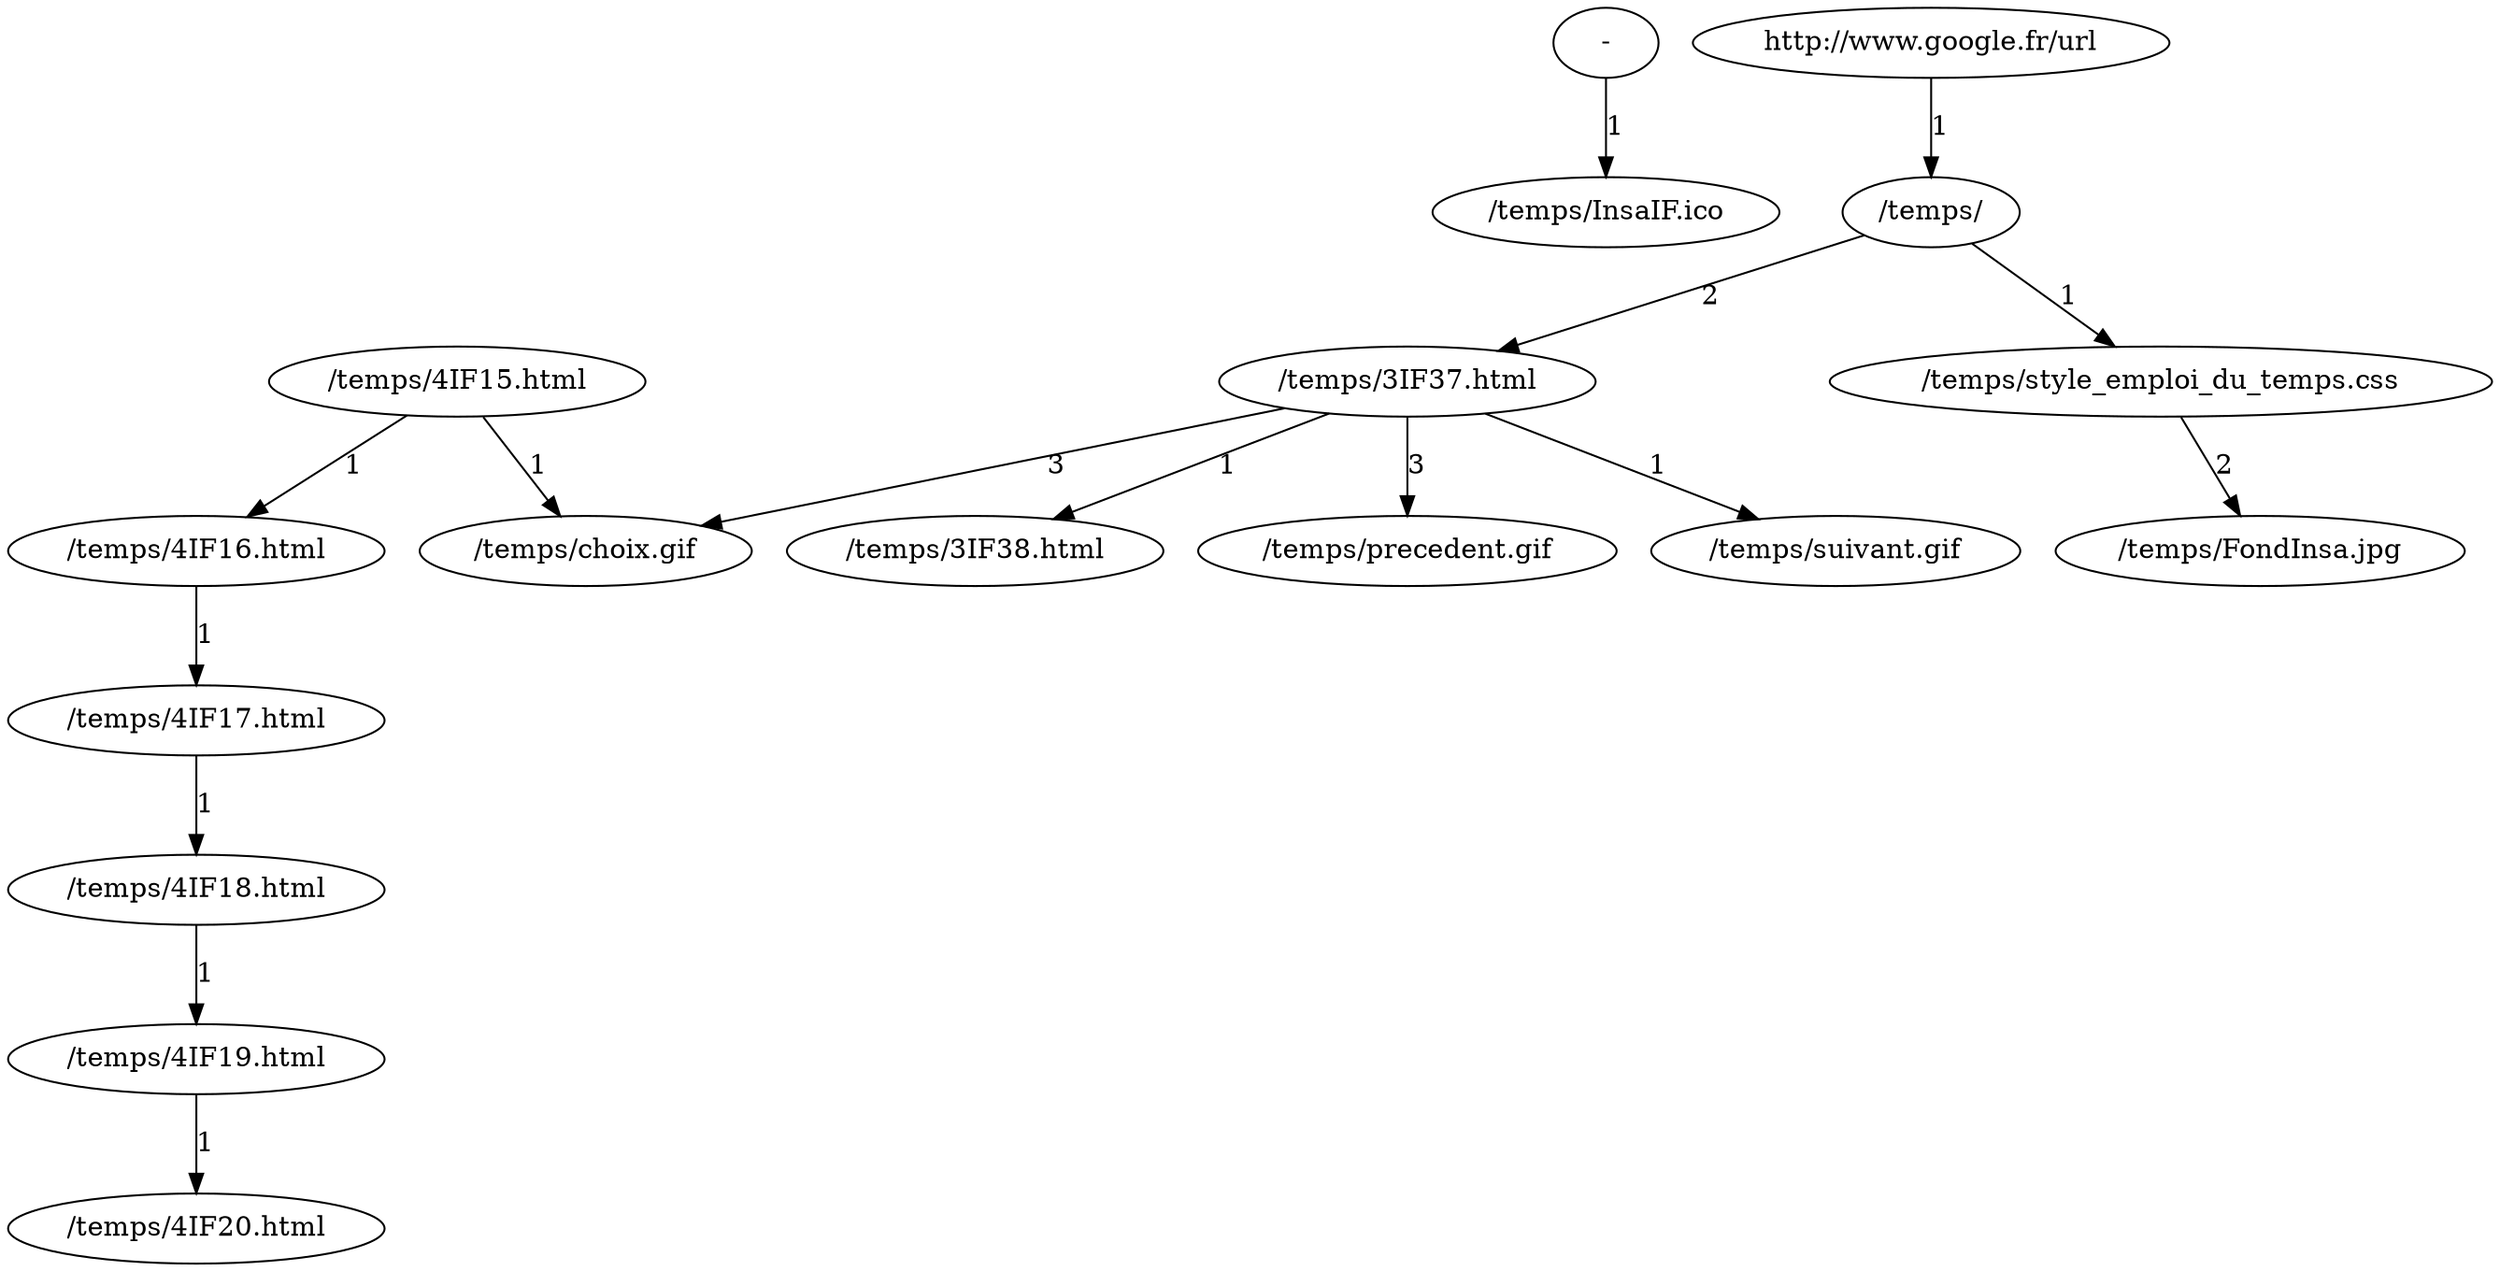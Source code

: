 digraph {
	"-";
	"/temps/";
	"/temps/3IF37.html";
	"/temps/3IF38.html";
	"/temps/4IF15.html";
	"/temps/4IF16.html";
	"/temps/4IF17.html";
	"/temps/4IF18.html";
	"/temps/4IF19.html";
	"/temps/4IF20.html";
	"/temps/FondInsa.jpg";
	"/temps/InsaIF.ico";
	"/temps/choix.gif";
	"/temps/precedent.gif";
	"/temps/style_emploi_du_temps.css";
	"/temps/suivant.gif";
	"http://www.google.fr/url";
	"http://www.google.fr/url" -> "/temps/" [label="1"];
	"/temps/" -> "/temps/3IF37.html" [label="2"];
	"/temps/3IF37.html" -> "/temps/3IF38.html" [label="1"];
	"/temps/4IF15.html" -> "/temps/4IF16.html" [label="1"];
	"/temps/4IF16.html" -> "/temps/4IF17.html" [label="1"];
	"/temps/4IF17.html" -> "/temps/4IF18.html" [label="1"];
	"/temps/4IF18.html" -> "/temps/4IF19.html" [label="1"];
	"/temps/4IF19.html" -> "/temps/4IF20.html" [label="1"];
	"/temps/style_emploi_du_temps.css" -> "/temps/FondInsa.jpg" [label="2"];
	"-" -> "/temps/InsaIF.ico" [label="1"];
	"/temps/3IF37.html" -> "/temps/choix.gif" [label="3"];	"/temps/4IF15.html" -> "/temps/choix.gif" [label="1"];
	"/temps/3IF37.html" -> "/temps/precedent.gif" [label="3"];
	"/temps/" -> "/temps/style_emploi_du_temps.css" [label="1"];
	"/temps/3IF37.html" -> "/temps/suivant.gif" [label="1"];
}